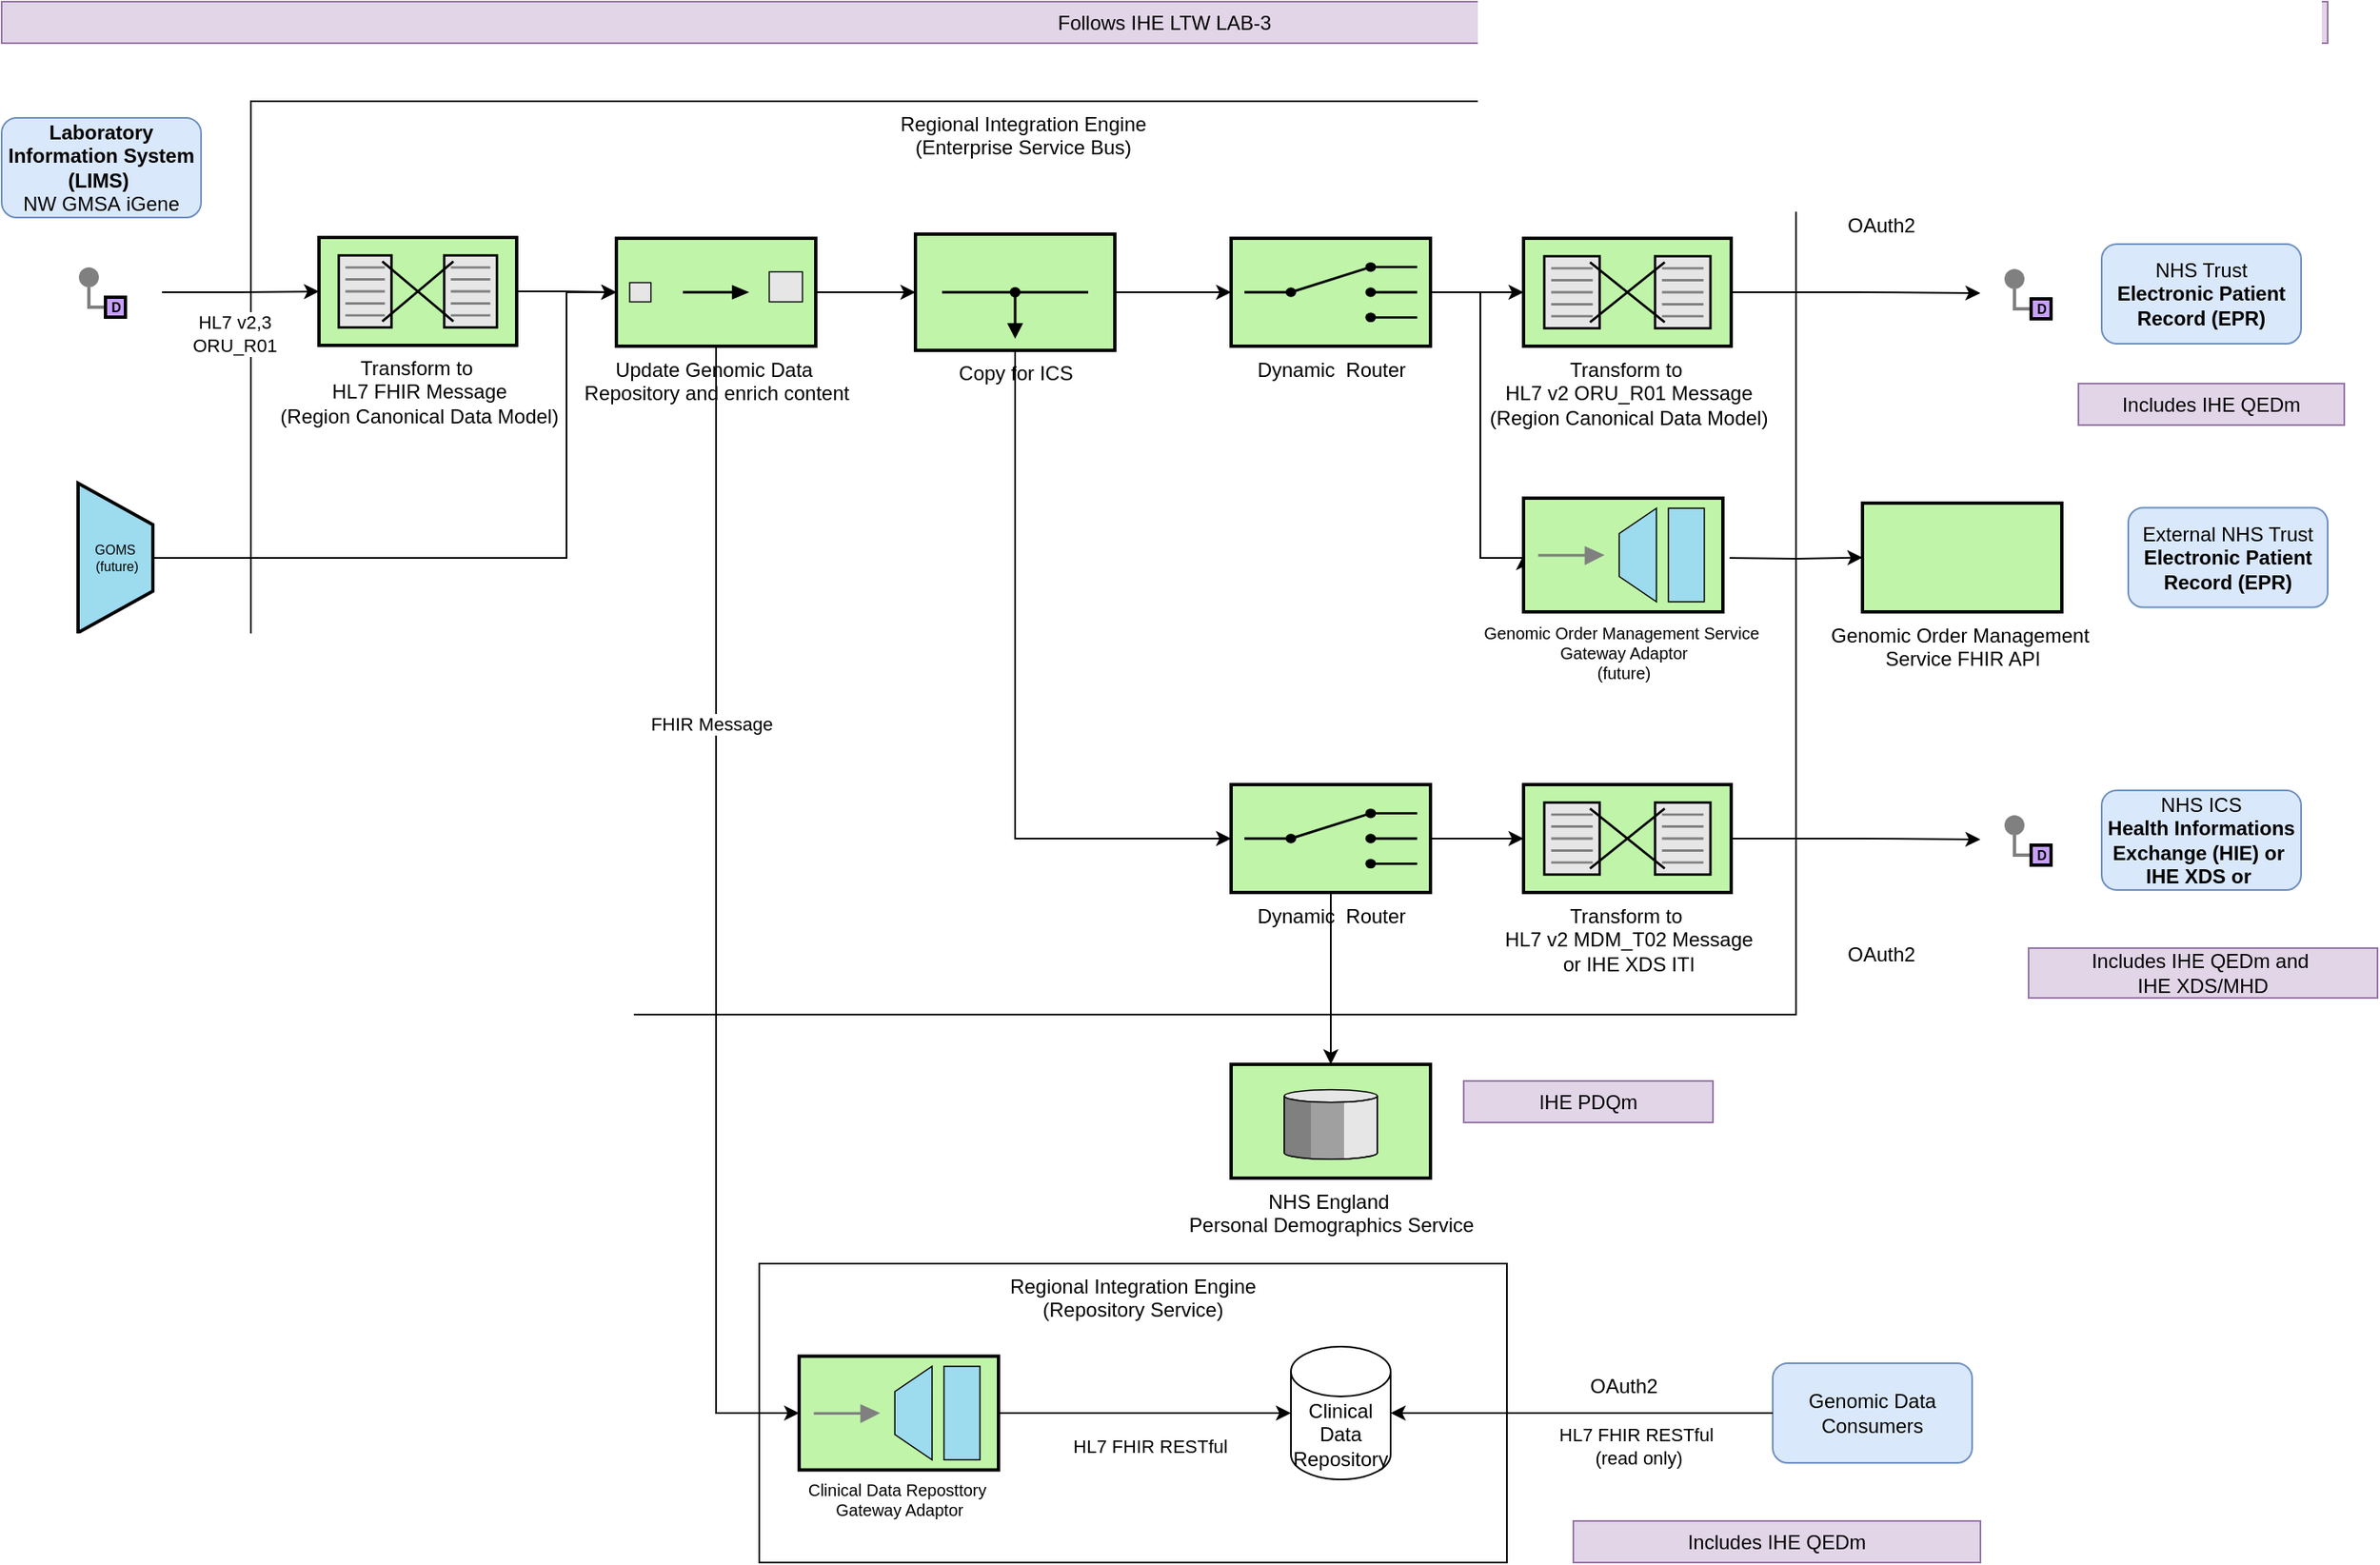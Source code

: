 <mxfile version="28.1.2">
  <diagram name="Page-1" id="toyqWjw3-tFAEOU__Un6">
    <mxGraphModel grid="1" page="1" gridSize="10" guides="1" tooltips="1" connect="1" arrows="1" fold="1" pageScale="1" pageWidth="827" pageHeight="1169" math="0" shadow="0">
      <root>
        <mxCell id="0" />
        <mxCell id="1" parent="0" />
        <mxCell id="_b9NuXSDLzWbAmvTPXuV-12" value="Regional Integration Engine&lt;div&gt;(Repository Service)&lt;/div&gt;" style="rounded=0;whiteSpace=wrap;html=1;verticalAlign=top;" vertex="1" parent="1">
          <mxGeometry x="586" y="1410" width="450" height="180" as="geometry" />
        </mxCell>
        <mxCell id="HnpPnAv44DMsRuAQf5Vg-59" value="Regional Integration Engine&lt;br&gt;(Enterprise Service Bus)" style="rounded=0;whiteSpace=wrap;html=1;verticalAlign=top;" vertex="1" parent="1">
          <mxGeometry x="280" y="710" width="930" height="550" as="geometry" />
        </mxCell>
        <mxCell id="7jtiY5M9mVHTs9dgm_Sb-16" style="edgeStyle=orthogonalEdgeStyle;rounded=0;orthogonalLoop=1;jettySize=auto;html=1;entryX=0;entryY=0.5;entryDx=0;entryDy=0;entryPerimeter=0;" edge="1" parent="1" source="SpyZkMs1lM7mogaTS6Ty-38" target="_b9NuXSDLzWbAmvTPXuV-6">
          <mxGeometry relative="1" as="geometry" />
        </mxCell>
        <mxCell id="ASGDk-45rUAA4ve6-Ohr-1" value="HL7 v2,3&lt;br&gt;ORU_R01" style="edgeLabel;html=1;align=center;verticalAlign=middle;resizable=0;points=[];" connectable="0" vertex="1" parent="7jtiY5M9mVHTs9dgm_Sb-16">
          <mxGeometry x="-0.269" y="1" relative="1" as="geometry">
            <mxPoint x="9" y="26" as="offset" />
          </mxGeometry>
        </mxCell>
        <mxCell id="SpyZkMs1lM7mogaTS6Ty-38" value="" style="rounded=0;whiteSpace=wrap;html=1;strokeColor=none;" vertex="1" parent="1">
          <mxGeometry x="153.5" y="800" width="73" height="50" as="geometry" />
        </mxCell>
        <mxCell id="HnpPnAv44DMsRuAQf5Vg-33" value="&lt;b&gt;Laboratory Information System (LIMS)&amp;nbsp;&lt;/b&gt;&lt;div&gt;NW GMSA&amp;nbsp;iGene&lt;/div&gt;" style="rounded=1;whiteSpace=wrap;html=1;fillColor=#dae8fc;strokeColor=#6c8ebf;" vertex="1" parent="1">
          <mxGeometry x="130" y="720" width="120" height="60" as="geometry" />
        </mxCell>
        <mxCell id="7jtiY5M9mVHTs9dgm_Sb-10" value="" style="edgeStyle=orthogonalEdgeStyle;rounded=0;exitX=0;exitY=0.5;endArrow=none;dashed=0;html=1;strokeColor=#808080;strokeWidth=2;" edge="1" parent="1" source="7jtiY5M9mVHTs9dgm_Sb-12" target="7jtiY5M9mVHTs9dgm_Sb-11">
          <mxGeometry relative="1" as="geometry" />
        </mxCell>
        <mxCell id="7jtiY5M9mVHTs9dgm_Sb-11" value="" style="strokeWidth=2;dashed=0;align=center;fontSize=8;shape=ellipse;fillColor=#808080;strokeColor=none;" vertex="1" parent="1">
          <mxGeometry x="176.5" y="810" width="12" height="12" as="geometry" />
        </mxCell>
        <mxCell id="7jtiY5M9mVHTs9dgm_Sb-12" value="D" style="strokeWidth=2;dashed=0;align=center;fontSize=8;shape=rect;fillColor=#C7A0FF;fontStyle=1;whiteSpace=wrap;html=1;" vertex="1" parent="1">
          <mxGeometry x="192.5" y="828" width="12" height="12" as="geometry" />
        </mxCell>
        <mxCell id="By_1TARWnx_QZHChqkb0-12" style="edgeStyle=orthogonalEdgeStyle;rounded=0;orthogonalLoop=1;jettySize=auto;html=1;exitX=1;exitY=0.5;exitDx=0;exitDy=0;exitPerimeter=0;entryX=0;entryY=0.5;entryDx=0;entryDy=0;entryPerimeter=0;" edge="1" parent="1" source="7jtiY5M9mVHTs9dgm_Sb-15" target="ASGDk-45rUAA4ve6-Ohr-6">
          <mxGeometry relative="1" as="geometry">
            <mxPoint x="990" y="821" as="sourcePoint" />
            <mxPoint x="1046" y="822" as="targetPoint" />
          </mxGeometry>
        </mxCell>
        <mxCell id="7jtiY5M9mVHTs9dgm_Sb-15" value="&lt;font style=&quot;font-size: 12px;&quot;&gt;Dynamic&amp;nbsp; Router&lt;/font&gt;" style="html=1;strokeWidth=2;outlineConnect=0;dashed=0;align=center;fontSize=8;shape=mxgraph.eip.content_based_router;verticalLabelPosition=bottom;verticalAlign=top;fillColor=#c0f5a9;" vertex="1" parent="1">
          <mxGeometry x="870" y="792.5" width="120" height="65" as="geometry" />
        </mxCell>
        <mxCell id="_b9NuXSDLzWbAmvTPXuV-1" value="" style="rounded=0;whiteSpace=wrap;html=1;strokeColor=none;" vertex="1" parent="1">
          <mxGeometry x="1321" y="800.5" width="73" height="50" as="geometry" />
        </mxCell>
        <mxCell id="_b9NuXSDLzWbAmvTPXuV-2" value="" style="edgeStyle=orthogonalEdgeStyle;rounded=0;exitX=0;exitY=0.5;endArrow=none;dashed=0;html=1;strokeColor=#808080;strokeWidth=2;" edge="1" parent="1" source="_b9NuXSDLzWbAmvTPXuV-4" target="_b9NuXSDLzWbAmvTPXuV-3">
          <mxGeometry relative="1" as="geometry" />
        </mxCell>
        <mxCell id="_b9NuXSDLzWbAmvTPXuV-3" value="" style="strokeWidth=2;dashed=0;align=center;fontSize=8;shape=ellipse;fillColor=#808080;strokeColor=none;" vertex="1" parent="1">
          <mxGeometry x="1335.5" y="811" width="12" height="12" as="geometry" />
        </mxCell>
        <mxCell id="_b9NuXSDLzWbAmvTPXuV-4" value="D" style="strokeWidth=2;dashed=0;align=center;fontSize=8;shape=rect;fillColor=#C7A0FF;fontStyle=1;whiteSpace=wrap;html=1;" vertex="1" parent="1">
          <mxGeometry x="1351.5" y="829" width="12" height="12" as="geometry" />
        </mxCell>
        <mxCell id="_b9NuXSDLzWbAmvTPXuV-6" value="&lt;font style=&quot;font-size: 12px;&quot;&gt;Transform to&amp;nbsp;&lt;/font&gt;&lt;div&gt;&lt;font style=&quot;font-size: 12px;&quot;&gt;HL7 FHIR Message&lt;/font&gt;&lt;br&gt;&lt;/div&gt;&lt;div&gt;&lt;font style=&quot;font-size: 12px;&quot;&gt;(Region Canonical Data Model)&lt;/font&gt;&lt;/div&gt;" style="html=1;strokeWidth=2;outlineConnect=0;dashed=0;align=center;fontSize=8;shape=mxgraph.eip.message_translator;fillColor=#c0f5a9;verticalLabelPosition=bottom;verticalAlign=top;" vertex="1" parent="1">
          <mxGeometry x="321" y="792" width="119" height="65" as="geometry" />
        </mxCell>
        <mxCell id="_b9NuXSDLzWbAmvTPXuV-9" style="edgeStyle=orthogonalEdgeStyle;rounded=0;orthogonalLoop=1;jettySize=auto;html=1;entryX=0;entryY=0.5;entryDx=0;entryDy=0;" edge="1" parent="1" source="ASGDk-45rUAA4ve6-Ohr-6" target="_b9NuXSDLzWbAmvTPXuV-1">
          <mxGeometry relative="1" as="geometry">
            <mxPoint x="1102.7" y="825.0" as="targetPoint" />
          </mxGeometry>
        </mxCell>
        <mxCell id="_b9NuXSDLzWbAmvTPXuV-13" value="Clinical Data Repository" style="shape=cylinder3;whiteSpace=wrap;html=1;boundedLbl=1;backgroundOutline=1;size=15;" vertex="1" parent="1">
          <mxGeometry x="906" y="1460" width="60" height="80" as="geometry" />
        </mxCell>
        <mxCell id="_b9NuXSDLzWbAmvTPXuV-15" style="edgeStyle=orthogonalEdgeStyle;rounded=0;orthogonalLoop=1;jettySize=auto;html=1;" edge="1" parent="1" source="_b9NuXSDLzWbAmvTPXuV-6" target="ASGDk-45rUAA4ve6-Ohr-3">
          <mxGeometry relative="1" as="geometry" />
        </mxCell>
        <mxCell id="_b9NuXSDLzWbAmvTPXuV-16" style="edgeStyle=orthogonalEdgeStyle;rounded=0;orthogonalLoop=1;jettySize=auto;html=1;entryX=0;entryY=0.5;entryDx=0;entryDy=0;entryPerimeter=0;exitX=1;exitY=0.5;exitDx=0;exitDy=0;exitPerimeter=0;" edge="1" parent="1" source="A2E8gG3wmct7KMqBH02L-5" target="_b9NuXSDLzWbAmvTPXuV-13">
          <mxGeometry relative="1" as="geometry">
            <mxPoint x="691" y="1500" as="sourcePoint" />
          </mxGeometry>
        </mxCell>
        <mxCell id="_b9NuXSDLzWbAmvTPXuV-17" value="HL7 FHIR RESTful" style="edgeLabel;html=1;align=center;verticalAlign=middle;resizable=0;points=[];" connectable="0" vertex="1" parent="_b9NuXSDLzWbAmvTPXuV-16">
          <mxGeometry x="-0.292" y="-3" relative="1" as="geometry">
            <mxPoint x="28" y="17" as="offset" />
          </mxGeometry>
        </mxCell>
        <mxCell id="By_1TARWnx_QZHChqkb0-8" style="edgeStyle=orthogonalEdgeStyle;rounded=0;orthogonalLoop=1;jettySize=auto;html=1;" edge="1" parent="1" source="ASGDk-45rUAA4ve6-Ohr-3" target="By_1TARWnx_QZHChqkb0-3">
          <mxGeometry relative="1" as="geometry" />
        </mxCell>
        <mxCell id="ASGDk-45rUAA4ve6-Ohr-3" value="&lt;font style=&quot;font-size: 12px;&quot;&gt;Update Genomic Data&amp;nbsp;&lt;/font&gt;&lt;div&gt;&lt;font style=&quot;font-size: 12px;&quot;&gt;Repository and enrich content&lt;/font&gt;&lt;/div&gt;" style="html=1;strokeWidth=2;outlineConnect=0;dashed=0;align=center;fontSize=8;fillColor=#c0f5a9;verticalLabelPosition=bottom;verticalAlign=top;shape=mxgraph.eip.content_enricher;" vertex="1" parent="1">
          <mxGeometry x="500" y="792.5" width="120" height="65" as="geometry" />
        </mxCell>
        <mxCell id="yU3ElABQZjIhGrlI_ipJ-1" value="OAuth2" style="shape=image;html=1;verticalAlign=top;verticalLabelPosition=bottom;labelBackgroundColor=#ffffff;imageAspect=0;aspect=fixed;image=https://cdn4.iconfinder.com/data/icons/ios-web-user-interface-multi-circle-flat-vol-3/512/Authorisation_lock_padlock_password_privacy_safe_security-128.png" vertex="1" parent="1">
          <mxGeometry x="1241" y="731" width="40" height="40" as="geometry" />
        </mxCell>
        <mxCell id="ck6UTDwcm1I5cA8ir3R7-1" value="NHS Trust&lt;br&gt;&lt;b&gt;Electronic Patient Record (EPR)&lt;/b&gt;" style="rounded=1;whiteSpace=wrap;html=1;fillColor=#dae8fc;strokeColor=#6c8ebf;" vertex="1" parent="1">
          <mxGeometry x="1394" y="796" width="120" height="60" as="geometry" />
        </mxCell>
        <mxCell id="By_1TARWnx_QZHChqkb0-15" style="edgeStyle=orthogonalEdgeStyle;rounded=0;orthogonalLoop=1;jettySize=auto;html=1;" edge="1" parent="1" target="By_1TARWnx_QZHChqkb0-2">
          <mxGeometry relative="1" as="geometry">
            <mxPoint x="1170" y="985" as="sourcePoint" />
          </mxGeometry>
        </mxCell>
        <mxCell id="By_1TARWnx_QZHChqkb0-2" value="&lt;font style=&quot;font-size: 12px;&quot;&gt;Genomic Order Management&amp;nbsp;&lt;/font&gt;&lt;div&gt;&lt;font style=&quot;font-size: 12px;&quot;&gt;Service FHIR API&lt;/font&gt;&lt;/div&gt;" style="strokeWidth=2;dashed=0;align=center;fontSize=8;shape=rect;fillColor=#c0f5a9;verticalLabelPosition=bottom;verticalAlign=top;html=1;" vertex="1" parent="1">
          <mxGeometry x="1250" y="952" width="120" height="65.5" as="geometry" />
        </mxCell>
        <mxCell id="By_1TARWnx_QZHChqkb0-3" value="&lt;font style=&quot;font-size: 12px;&quot;&gt;Copy for ICS&lt;/font&gt;" style="html=1;strokeWidth=2;outlineConnect=0;dashed=0;align=center;fontSize=8;verticalLabelPosition=bottom;verticalAlign=top;shape=mxgraph.eip.wire_tap;fillColor=#c0f5a9" vertex="1" parent="1">
          <mxGeometry x="680" y="790" width="120" height="70" as="geometry" />
        </mxCell>
        <mxCell id="By_1TARWnx_QZHChqkb0-6" style="edgeStyle=orthogonalEdgeStyle;rounded=0;orthogonalLoop=1;jettySize=auto;html=1;entryX=0;entryY=0.5;entryDx=0;entryDy=0;entryPerimeter=0;exitX=0.5;exitY=1;exitDx=0;exitDy=0;exitPerimeter=0;" edge="1" parent="1" source="ASGDk-45rUAA4ve6-Ohr-3" target="A2E8gG3wmct7KMqBH02L-5">
          <mxGeometry relative="1" as="geometry">
            <mxPoint x="646" y="1500" as="targetPoint" />
          </mxGeometry>
        </mxCell>
        <mxCell id="By_1TARWnx_QZHChqkb0-7" value="FHIR Message" style="edgeLabel;html=1;align=center;verticalAlign=middle;resizable=0;points=[];" connectable="0" vertex="1" parent="By_1TARWnx_QZHChqkb0-6">
          <mxGeometry x="-0.343" y="-3" relative="1" as="geometry">
            <mxPoint as="offset" />
          </mxGeometry>
        </mxCell>
        <mxCell id="ASGDk-45rUAA4ve6-Ohr-6" value="&lt;font style=&quot;font-size: 12px;&quot;&gt;Transform to&amp;nbsp;&lt;/font&gt;&lt;div&gt;&lt;font style=&quot;font-size: 12px;&quot;&gt;HL7 v2 ORU_R01 Message&lt;/font&gt;&lt;br&gt;&lt;/div&gt;&lt;div&gt;&lt;font style=&quot;font-size: 12px;&quot;&gt;(Region Canonical Data Model)&lt;/font&gt;&lt;/div&gt;" style="html=1;strokeWidth=2;outlineConnect=0;dashed=0;align=center;fontSize=8;shape=mxgraph.eip.message_translator;fillColor=#c0f5a9;verticalLabelPosition=bottom;verticalAlign=top;" vertex="1" parent="1">
          <mxGeometry x="1046" y="792.5" width="125" height="65" as="geometry" />
        </mxCell>
        <mxCell id="By_1TARWnx_QZHChqkb0-11" style="edgeStyle=orthogonalEdgeStyle;rounded=0;orthogonalLoop=1;jettySize=auto;html=1;entryX=0;entryY=0.5;entryDx=0;entryDy=0;entryPerimeter=0;" edge="1" parent="1" source="By_1TARWnx_QZHChqkb0-3" target="7jtiY5M9mVHTs9dgm_Sb-15">
          <mxGeometry relative="1" as="geometry" />
        </mxCell>
        <mxCell id="By_1TARWnx_QZHChqkb0-13" style="edgeStyle=orthogonalEdgeStyle;rounded=0;orthogonalLoop=1;jettySize=auto;html=1;entryX=0;entryY=0.5;entryDx=0;entryDy=0;entryPerimeter=0;" edge="1" parent="1" source="7jtiY5M9mVHTs9dgm_Sb-15" target="A2E8gG3wmct7KMqBH02L-4">
          <mxGeometry relative="1" as="geometry">
            <Array as="points">
              <mxPoint x="1020" y="825" />
              <mxPoint x="1020" y="985" />
              <mxPoint x="1046" y="985" />
            </Array>
            <mxPoint x="1090" y="984.75" as="targetPoint" />
          </mxGeometry>
        </mxCell>
        <mxCell id="By_1TARWnx_QZHChqkb0-14" value="External NHS Trust&lt;br&gt;&lt;b&gt;Electronic Patient Record (EPR)&lt;/b&gt;" style="rounded=1;whiteSpace=wrap;html=1;fillColor=#dae8fc;strokeColor=#6c8ebf;" vertex="1" parent="1">
          <mxGeometry x="1410" y="954.75" width="120" height="60" as="geometry" />
        </mxCell>
        <mxCell id="By_1TARWnx_QZHChqkb0-16" style="edgeStyle=orthogonalEdgeStyle;rounded=0;orthogonalLoop=1;jettySize=auto;html=1;exitX=1;exitY=0.5;exitDx=0;exitDy=0;exitPerimeter=0;entryX=0;entryY=0.5;entryDx=0;entryDy=0;entryPerimeter=0;" edge="1" parent="1" source="By_1TARWnx_QZHChqkb0-17" target="By_1TARWnx_QZHChqkb0-25">
          <mxGeometry relative="1" as="geometry">
            <mxPoint x="990" y="1150" as="sourcePoint" />
            <mxPoint x="1046" y="1151" as="targetPoint" />
          </mxGeometry>
        </mxCell>
        <mxCell id="FSswNMQdKsKT9vddK4mb-2" style="edgeStyle=orthogonalEdgeStyle;rounded=0;orthogonalLoop=1;jettySize=auto;html=1;" edge="1" parent="1" source="By_1TARWnx_QZHChqkb0-17" target="FSswNMQdKsKT9vddK4mb-1">
          <mxGeometry relative="1" as="geometry" />
        </mxCell>
        <mxCell id="By_1TARWnx_QZHChqkb0-17" value="&lt;font style=&quot;font-size: 12px;&quot;&gt;Dynamic&amp;nbsp; Router&lt;/font&gt;" style="html=1;strokeWidth=2;outlineConnect=0;dashed=0;align=center;fontSize=8;shape=mxgraph.eip.content_based_router;verticalLabelPosition=bottom;verticalAlign=top;fillColor=#c0f5a9;" vertex="1" parent="1">
          <mxGeometry x="870" y="1121.5" width="120" height="65" as="geometry" />
        </mxCell>
        <mxCell id="By_1TARWnx_QZHChqkb0-18" value="" style="rounded=0;whiteSpace=wrap;html=1;strokeColor=none;" vertex="1" parent="1">
          <mxGeometry x="1321" y="1129.5" width="73" height="50" as="geometry" />
        </mxCell>
        <mxCell id="By_1TARWnx_QZHChqkb0-19" value="" style="edgeStyle=orthogonalEdgeStyle;rounded=0;exitX=0;exitY=0.5;endArrow=none;dashed=0;html=1;strokeColor=#808080;strokeWidth=2;" edge="1" parent="1" source="By_1TARWnx_QZHChqkb0-21" target="By_1TARWnx_QZHChqkb0-20">
          <mxGeometry relative="1" as="geometry" />
        </mxCell>
        <mxCell id="By_1TARWnx_QZHChqkb0-20" value="" style="strokeWidth=2;dashed=0;align=center;fontSize=8;shape=ellipse;fillColor=#808080;strokeColor=none;" vertex="1" parent="1">
          <mxGeometry x="1335.5" y="1140" width="12" height="12" as="geometry" />
        </mxCell>
        <mxCell id="By_1TARWnx_QZHChqkb0-21" value="D" style="strokeWidth=2;dashed=0;align=center;fontSize=8;shape=rect;fillColor=#C7A0FF;fontStyle=1;whiteSpace=wrap;html=1;" vertex="1" parent="1">
          <mxGeometry x="1351.5" y="1158" width="12" height="12" as="geometry" />
        </mxCell>
        <mxCell id="By_1TARWnx_QZHChqkb0-22" style="edgeStyle=orthogonalEdgeStyle;rounded=0;orthogonalLoop=1;jettySize=auto;html=1;entryX=0;entryY=0.5;entryDx=0;entryDy=0;" edge="1" parent="1" source="By_1TARWnx_QZHChqkb0-25" target="By_1TARWnx_QZHChqkb0-18">
          <mxGeometry relative="1" as="geometry">
            <mxPoint x="1102.7" y="1154.0" as="targetPoint" />
          </mxGeometry>
        </mxCell>
        <mxCell id="By_1TARWnx_QZHChqkb0-23" value="OAuth2" style="shape=image;html=1;verticalAlign=top;verticalLabelPosition=bottom;labelBackgroundColor=#ffffff;imageAspect=0;aspect=fixed;image=https://cdn4.iconfinder.com/data/icons/ios-web-user-interface-multi-circle-flat-vol-3/512/Authorisation_lock_padlock_password_privacy_safe_security-128.png" vertex="1" parent="1">
          <mxGeometry x="1241" y="1170" width="40" height="40" as="geometry" />
        </mxCell>
        <mxCell id="By_1TARWnx_QZHChqkb0-24" value="NHS ICS&lt;div&gt;&lt;b&gt;Health Informations Exchange (HIE) or&amp;nbsp;&lt;/b&gt;&lt;/div&gt;&lt;b&gt;IHE XDS or&amp;nbsp;&lt;/b&gt;" style="rounded=1;whiteSpace=wrap;html=1;fillColor=#dae8fc;strokeColor=#6c8ebf;" vertex="1" parent="1">
          <mxGeometry x="1394" y="1125" width="120" height="60" as="geometry" />
        </mxCell>
        <mxCell id="By_1TARWnx_QZHChqkb0-25" value="&lt;font style=&quot;font-size: 12px;&quot;&gt;Transform to&amp;nbsp;&lt;/font&gt;&lt;div&gt;&lt;font style=&quot;font-size: 12px;&quot;&gt;HL7 v2 MDM_T02 Message&lt;/font&gt;&lt;br&gt;&lt;/div&gt;&lt;div&gt;&lt;font style=&quot;font-size: 12px;&quot;&gt;or IHE XDS ITI&lt;/font&gt;&lt;/div&gt;" style="html=1;strokeWidth=2;outlineConnect=0;dashed=0;align=center;fontSize=8;shape=mxgraph.eip.message_translator;fillColor=#c0f5a9;verticalLabelPosition=bottom;verticalAlign=top;" vertex="1" parent="1">
          <mxGeometry x="1046" y="1121.5" width="125" height="65" as="geometry" />
        </mxCell>
        <mxCell id="By_1TARWnx_QZHChqkb0-26" style="edgeStyle=orthogonalEdgeStyle;rounded=0;orthogonalLoop=1;jettySize=auto;html=1;entryX=0;entryY=0.5;entryDx=0;entryDy=0;entryPerimeter=0;" edge="1" parent="1" source="By_1TARWnx_QZHChqkb0-3" target="By_1TARWnx_QZHChqkb0-17">
          <mxGeometry relative="1" as="geometry">
            <Array as="points">
              <mxPoint x="740" y="1154" />
            </Array>
          </mxGeometry>
        </mxCell>
        <mxCell id="By_1TARWnx_QZHChqkb0-27" value="Genomic Data Consumers" style="rounded=1;whiteSpace=wrap;html=1;fillColor=#dae8fc;strokeColor=#6c8ebf;" vertex="1" parent="1">
          <mxGeometry x="1196" y="1470" width="120" height="60" as="geometry" />
        </mxCell>
        <mxCell id="By_1TARWnx_QZHChqkb0-28" value="Includes IHE QEDm" style="rounded=0;whiteSpace=wrap;html=1;fillColor=#e1d5e7;strokeColor=#9673a6;" vertex="1" parent="1">
          <mxGeometry x="1076" y="1565" width="245" height="25" as="geometry" />
        </mxCell>
        <mxCell id="By_1TARWnx_QZHChqkb0-29" style="edgeStyle=orthogonalEdgeStyle;rounded=0;orthogonalLoop=1;jettySize=auto;html=1;entryX=1;entryY=0.5;entryDx=0;entryDy=0;entryPerimeter=0;" edge="1" parent="1" source="By_1TARWnx_QZHChqkb0-27" target="_b9NuXSDLzWbAmvTPXuV-13">
          <mxGeometry relative="1" as="geometry" />
        </mxCell>
        <mxCell id="By_1TARWnx_QZHChqkb0-30" value="HL7 FHIR RESTful&amp;nbsp;&lt;br&gt;(read only)" style="edgeLabel;html=1;align=center;verticalAlign=middle;resizable=0;points=[];" connectable="0" vertex="1" parent="By_1TARWnx_QZHChqkb0-29">
          <mxGeometry x="-0.2" relative="1" as="geometry">
            <mxPoint x="11" y="20" as="offset" />
          </mxGeometry>
        </mxCell>
        <mxCell id="By_1TARWnx_QZHChqkb0-31" value="OAuth2" style="shape=image;html=1;verticalAlign=top;verticalLabelPosition=bottom;labelBackgroundColor=#ffffff;imageAspect=0;aspect=fixed;image=https://cdn4.iconfinder.com/data/icons/ios-web-user-interface-multi-circle-flat-vol-3/512/Authorisation_lock_padlock_password_privacy_safe_security-128.png" vertex="1" parent="1">
          <mxGeometry x="1086" y="1430" width="40" height="40" as="geometry" />
        </mxCell>
        <mxCell id="By_1TARWnx_QZHChqkb0-32" value="Follows IHE LTW LAB-3" style="rounded=0;whiteSpace=wrap;html=1;fillColor=#e1d5e7;strokeColor=#9673a6;" vertex="1" parent="1">
          <mxGeometry x="130" y="650" width="1400" height="25" as="geometry" />
        </mxCell>
        <mxCell id="By_1TARWnx_QZHChqkb0-33" value="Includes IHE QEDm and&amp;nbsp;&lt;div&gt;IHE XDS/MHD&lt;/div&gt;" style="rounded=0;whiteSpace=wrap;html=1;fillColor=#e1d5e7;strokeColor=#9673a6;" vertex="1" parent="1">
          <mxGeometry x="1350" y="1220" width="210" height="30" as="geometry" />
        </mxCell>
        <mxCell id="By_1TARWnx_QZHChqkb0-34" value="Includes IHE QEDm" style="rounded=0;whiteSpace=wrap;html=1;fillColor=#e1d5e7;strokeColor=#9673a6;" vertex="1" parent="1">
          <mxGeometry x="1380" y="880" width="160" height="25" as="geometry" />
        </mxCell>
        <mxCell id="FSswNMQdKsKT9vddK4mb-1" value="&lt;font style=&quot;font-size: 12px;&quot;&gt;NHS England&amp;nbsp;&lt;/font&gt;&lt;div&gt;&lt;font style=&quot;font-size: 12px;&quot;&gt;Personal Demographics Service&lt;/font&gt;&lt;/div&gt;" style="html=1;strokeWidth=2;outlineConnect=0;dashed=0;align=center;fontSize=8;verticalLabelPosition=bottom;verticalAlign=top;shape=mxgraph.eip.message_store;fillColor=#c0f5a9" vertex="1" parent="1">
          <mxGeometry x="870" y="1290" width="120" height="68.5" as="geometry" />
        </mxCell>
        <mxCell id="FSswNMQdKsKT9vddK4mb-3" value="IHE PDQm" style="rounded=0;whiteSpace=wrap;html=1;fillColor=#e1d5e7;strokeColor=#9673a6;" vertex="1" parent="1">
          <mxGeometry x="1010" y="1300" width="150" height="25" as="geometry" />
        </mxCell>
        <mxCell id="A2E8gG3wmct7KMqBH02L-3" style="edgeStyle=orthogonalEdgeStyle;rounded=0;orthogonalLoop=1;jettySize=auto;html=1;entryX=0;entryY=0.5;entryDx=0;entryDy=0;entryPerimeter=0;" edge="1" parent="1" source="A2E8gG3wmct7KMqBH02L-1" target="ASGDk-45rUAA4ve6-Ohr-3">
          <mxGeometry relative="1" as="geometry">
            <mxPoint x="490.5" y="865" as="targetPoint" />
            <Array as="points">
              <mxPoint x="470" y="985" />
              <mxPoint x="470" y="825" />
            </Array>
          </mxGeometry>
        </mxCell>
        <mxCell id="A2E8gG3wmct7KMqBH02L-1" value="GOMS&amp;nbsp;&lt;br&gt;(future)" style="strokeWidth=2;outlineConnect=0;dashed=0;align=center;html=1;fontSize=8;shape=mxgraph.eip.channel_adapter;fillColor=#9ddbef;" vertex="1" parent="1">
          <mxGeometry x="176" y="940" width="45" height="90" as="geometry" />
        </mxCell>
        <mxCell id="A2E8gG3wmct7KMqBH02L-4" value="&lt;font size=&quot;1&quot;&gt;Genomic Order Management Service&amp;nbsp;&lt;br&gt;Gateway Adaptor&lt;br&gt;(future)&lt;/font&gt;" style="fillColor=#c0f5a9;dashed=0;outlineConnect=0;strokeWidth=2;html=1;align=center;fontSize=8;verticalLabelPosition=bottom;verticalAlign=top;shape=mxgraph.eip.messaging_gateway;" vertex="1" parent="1">
          <mxGeometry x="1046" y="949" width="120" height="68.5" as="geometry" />
        </mxCell>
        <mxCell id="A2E8gG3wmct7KMqBH02L-5" value="&lt;font size=&quot;1&quot;&gt;Clinical Data Reposttory&amp;nbsp;&lt;br&gt;Gateway Adaptor&lt;/font&gt;" style="fillColor=#c0f5a9;dashed=0;outlineConnect=0;strokeWidth=2;html=1;align=center;fontSize=8;verticalLabelPosition=bottom;verticalAlign=top;shape=mxgraph.eip.messaging_gateway;" vertex="1" parent="1">
          <mxGeometry x="610" y="1465.75" width="120" height="68.5" as="geometry" />
        </mxCell>
      </root>
    </mxGraphModel>
  </diagram>
</mxfile>
